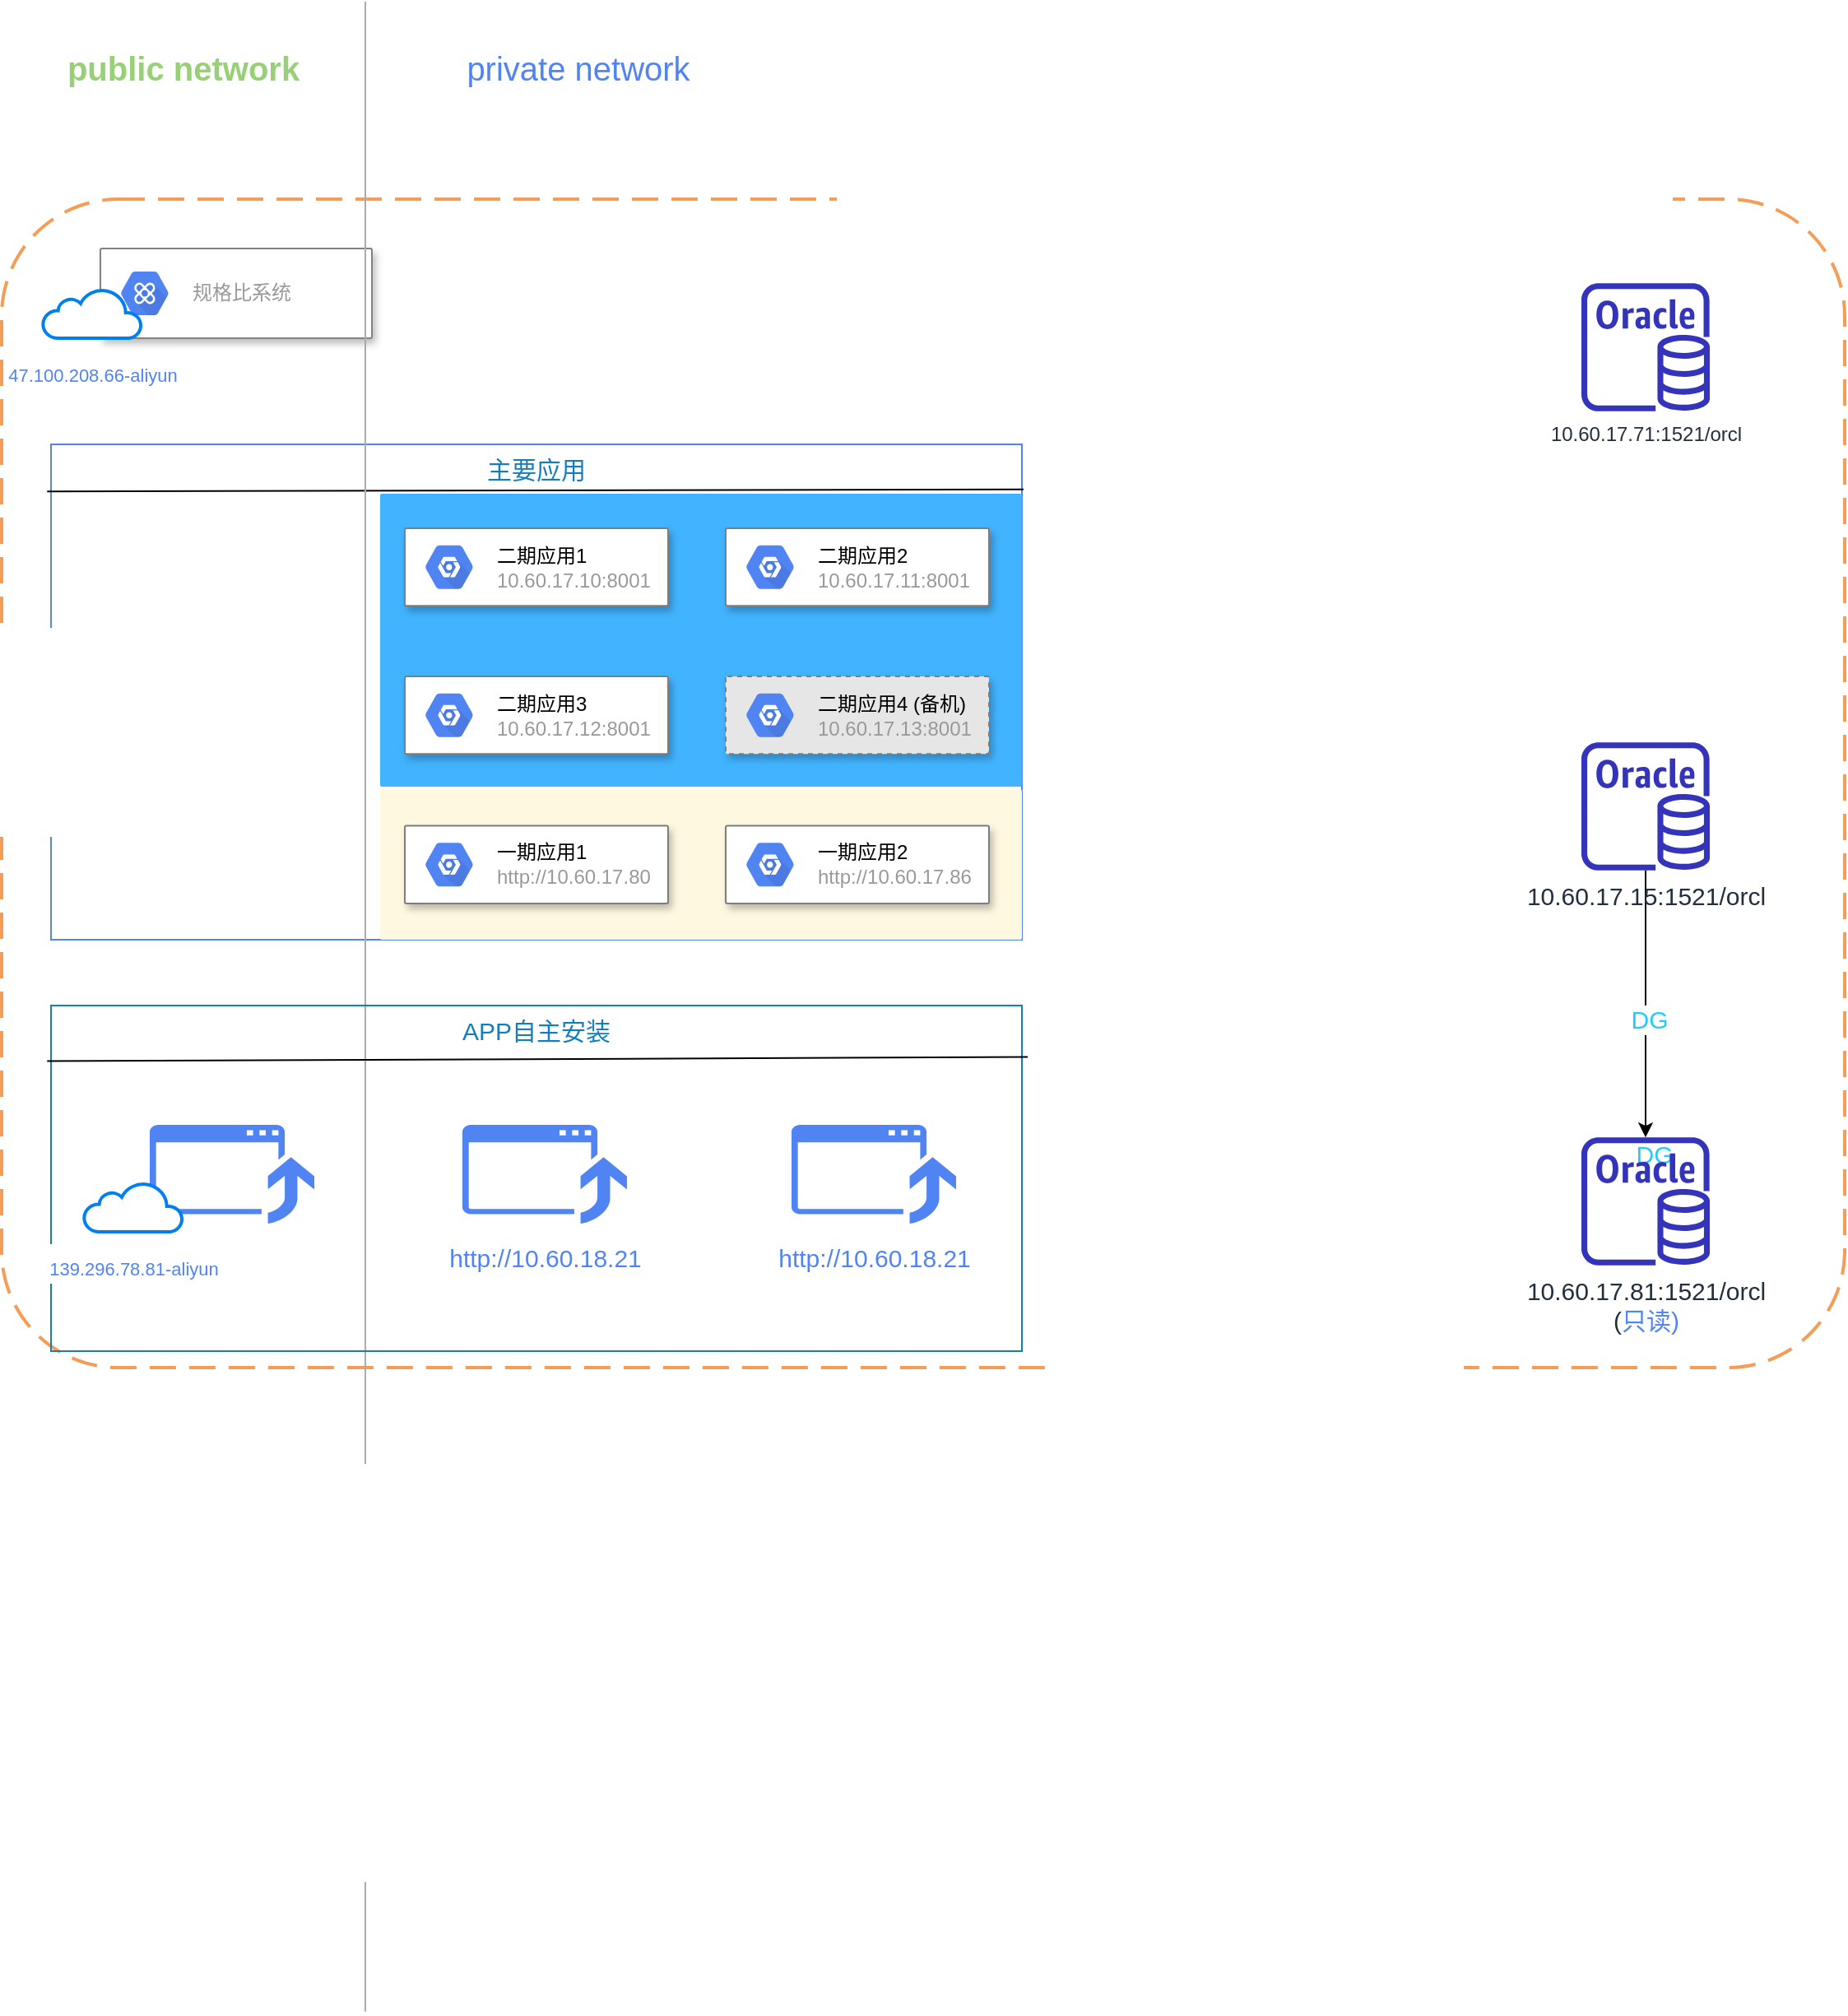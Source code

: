 <mxfile version="14.9.4" type="github">
  <diagram id="OvMRXYn6M10YvkBaGsyY" name="Page-1">
    <mxGraphModel dx="1584" dy="1642" grid="1" gridSize="10" guides="1" tooltips="1" connect="1" arrows="1" fold="1" page="1" pageScale="1" pageWidth="827" pageHeight="1169" math="0" shadow="0">
      <root>
        <mxCell id="0" />
        <mxCell id="1" parent="0" />
        <mxCell id="duqEzK9psxRRmspVJ3qn-2" value="" style="rounded=1;arcSize=10;dashed=1;strokeColor=#F59D56;fillColor=none;gradientColor=none;dashPattern=8 4;strokeWidth=2;align=center;verticalAlign=top;fontSize=20;" vertex="1" parent="1">
          <mxGeometry x="-50" y="60" width="1120" height="710" as="geometry" />
        </mxCell>
        <mxCell id="duqEzK9psxRRmspVJ3qn-43" value="" style="group;dashed=1;" vertex="1" connectable="0" parent="1">
          <mxGeometry x="-20" y="209" width="590" height="301" as="geometry" />
        </mxCell>
        <mxCell id="duqEzK9psxRRmspVJ3qn-41" value="主要应用" style="fillColor=none;verticalAlign=top;fontStyle=0;fontColor=#147EBA;fontSize=15;strokeColor=#5184F3;" vertex="1" parent="duqEzK9psxRRmspVJ3qn-43">
          <mxGeometry width="590" height="301" as="geometry" />
        </mxCell>
        <mxCell id="duqEzK9psxRRmspVJ3qn-84" value="" style="points=[[0,0,0],[0.25,0,0],[0.5,0,0],[0.75,0,0],[1,0,0],[1,0.25,0],[1,0.5,0],[1,0.75,0],[1,1,0],[0.75,1,0],[0.5,1,0],[0.25,1,0],[0,1,0],[0,0.75,0],[0,0.5,0],[0,0.25,0]];rounded=1;absoluteArcSize=1;arcSize=2;html=1;strokeColor=none;gradientColor=none;shadow=0;dashed=0;fontSize=12;fontColor=#9E9E9E;align=left;verticalAlign=top;spacing=10;spacingTop=-4;glass=0;sketch=0;fillColor=#42B4FF;" vertex="1" parent="duqEzK9psxRRmspVJ3qn-43">
          <mxGeometry x="200" y="30" width="390" height="177.96" as="geometry" />
        </mxCell>
        <mxCell id="duqEzK9psxRRmspVJ3qn-42" value="" style="endArrow=none;html=1;labelBackgroundColor=#21CBFF;fontSize=15;fontColor=#21CBFF;exitX=-0.004;exitY=0.095;exitDx=0;exitDy=0;exitPerimeter=0;" edge="1" parent="duqEzK9psxRRmspVJ3qn-43" source="duqEzK9psxRRmspVJ3qn-41">
          <mxGeometry width="50" height="50" relative="1" as="geometry">
            <mxPoint x="1" y="44.631" as="sourcePoint" />
            <mxPoint x="591" y="27.364" as="targetPoint" />
          </mxGeometry>
        </mxCell>
        <mxCell id="duqEzK9psxRRmspVJ3qn-64" value="" style="points=[[0,0,0],[0.25,0,0],[0.5,0,0],[0.75,0,0],[1,0,0],[1,0.25,0],[1,0.5,0],[1,0.75,0],[1,1,0],[0.75,1,0],[0.5,1,0],[0.25,1,0],[0,1,0],[0,0.75,0],[0,0.5,0],[0,0.25,0]];rounded=1;absoluteArcSize=1;arcSize=2;html=1;strokeColor=none;gradientColor=none;shadow=0;dashed=0;fontSize=12;fontColor=#9E9E9E;align=left;verticalAlign=top;spacing=10;spacingTop=-4;fillColor=#FFF8E1;glass=0;sketch=0;" vertex="1" parent="duqEzK9psxRRmspVJ3qn-43">
          <mxGeometry x="200" y="209.788" width="390" height="91.212" as="geometry" />
        </mxCell>
        <mxCell id="duqEzK9psxRRmspVJ3qn-65" value="" style="shadow=1;strokeWidth=1;rounded=1;absoluteArcSize=1;arcSize=2;glass=0;sketch=0;fontSize=15;fontColor=#21CBFF;gradientColor=none;align=center;verticalAlign=top;strokeColor=#7D7D7D;" vertex="1" parent="duqEzK9psxRRmspVJ3qn-43">
          <mxGeometry x="215" y="231.806" width="160" height="47.175" as="geometry" />
        </mxCell>
        <mxCell id="duqEzK9psxRRmspVJ3qn-66" value="&lt;font color=&quot;#000000&quot;&gt;一期应用1&lt;br&gt;&lt;/font&gt;http://10.60.17.80" style="dashed=0;connectable=0;html=1;fillColor=#5184F3;strokeColor=none;shape=mxgraph.gcp2.hexIcon;prIcon=placeholder;part=1;labelPosition=right;verticalLabelPosition=middle;align=left;verticalAlign=middle;spacingLeft=5;fontColor=#999999;fontSize=12;" vertex="1" parent="duqEzK9psxRRmspVJ3qn-65">
          <mxGeometry y="0.5" width="44" height="39" relative="1" as="geometry">
            <mxPoint x="5" y="-19.5" as="offset" />
          </mxGeometry>
        </mxCell>
        <mxCell id="duqEzK9psxRRmspVJ3qn-81" value="" style="shadow=1;strokeWidth=1;rounded=1;absoluteArcSize=1;arcSize=2;glass=0;sketch=0;fontSize=15;fontColor=#21CBFF;gradientColor=none;align=center;verticalAlign=top;strokeColor=#7D7D7D;" vertex="1" parent="duqEzK9psxRRmspVJ3qn-43">
          <mxGeometry x="410" y="231.806" width="160" height="47.175" as="geometry" />
        </mxCell>
        <mxCell id="duqEzK9psxRRmspVJ3qn-82" value="&lt;font color=&quot;#000000&quot;&gt;一期应用2&lt;br&gt;&lt;/font&gt;http://10.60.17.86" style="dashed=0;connectable=0;html=1;fillColor=#5184F3;strokeColor=none;shape=mxgraph.gcp2.hexIcon;prIcon=placeholder;part=1;labelPosition=right;verticalLabelPosition=middle;align=left;verticalAlign=middle;spacingLeft=5;fontColor=#999999;fontSize=12;" vertex="1" parent="duqEzK9psxRRmspVJ3qn-81">
          <mxGeometry y="0.5" width="44" height="39" relative="1" as="geometry">
            <mxPoint x="5" y="-19.5" as="offset" />
          </mxGeometry>
        </mxCell>
        <mxCell id="duqEzK9psxRRmspVJ3qn-83" value="" style="shape=image;html=1;verticalAlign=top;verticalLabelPosition=bottom;labelBackgroundColor=#ffffff;imageAspect=0;aspect=fixed;image=https://cdn4.iconfinder.com/data/icons/logos-brands-5/24/nginx-128.png;rounded=1;shadow=1;glass=0;dashed=1;sketch=0;fontSize=15;fontColor=#21CBFF;strokeColor=#000000;fillColor=#E6E6E6;gradientColor=none;" vertex="1" parent="duqEzK9psxRRmspVJ3qn-43">
          <mxGeometry x="40" y="91.62" width="54.727" height="54.727" as="geometry" />
        </mxCell>
        <mxCell id="duqEzK9psxRRmspVJ3qn-87" value="" style="shadow=1;strokeWidth=1;rounded=1;absoluteArcSize=1;arcSize=2;glass=0;sketch=0;fontSize=15;fontColor=#21CBFF;gradientColor=none;align=center;verticalAlign=top;strokeColor=#7D7D7D;" vertex="1" parent="duqEzK9psxRRmspVJ3qn-43">
          <mxGeometry x="410" y="51.002" width="160" height="47.175" as="geometry" />
        </mxCell>
        <mxCell id="duqEzK9psxRRmspVJ3qn-88" value="&lt;span style=&quot;color: rgb(0 , 0 , 0)&quot;&gt;二期&lt;/span&gt;&lt;font color=&quot;#000000&quot;&gt;应用2&lt;br&gt;&lt;/font&gt;10.60.17.11:8001" style="dashed=0;connectable=0;html=1;fillColor=#5184F3;strokeColor=none;shape=mxgraph.gcp2.hexIcon;prIcon=placeholder;part=1;labelPosition=right;verticalLabelPosition=middle;align=left;verticalAlign=middle;spacingLeft=5;fontColor=#999999;fontSize=12;" vertex="1" parent="duqEzK9psxRRmspVJ3qn-87">
          <mxGeometry y="0.5" width="44" height="39" relative="1" as="geometry">
            <mxPoint x="5" y="-19.5" as="offset" />
          </mxGeometry>
        </mxCell>
        <mxCell id="duqEzK9psxRRmspVJ3qn-85" value="" style="shadow=1;strokeWidth=1;rounded=1;absoluteArcSize=1;arcSize=2;glass=0;sketch=0;fontSize=15;fontColor=#21CBFF;gradientColor=none;align=center;verticalAlign=top;strokeColor=#7D7D7D;" vertex="1" parent="duqEzK9psxRRmspVJ3qn-43">
          <mxGeometry x="215" y="51.002" width="160" height="47.175" as="geometry" />
        </mxCell>
        <mxCell id="duqEzK9psxRRmspVJ3qn-86" value="&lt;font color=&quot;#000000&quot;&gt;二期应用1&lt;/font&gt;&lt;br&gt;10.60.17.10:8001" style="dashed=0;connectable=0;html=1;fillColor=#5184F3;strokeColor=none;shape=mxgraph.gcp2.hexIcon;prIcon=placeholder;part=1;labelPosition=right;verticalLabelPosition=middle;align=left;verticalAlign=middle;spacingLeft=5;fontColor=#999999;fontSize=12;" vertex="1" parent="duqEzK9psxRRmspVJ3qn-85">
          <mxGeometry y="0.5" width="44" height="39" relative="1" as="geometry">
            <mxPoint x="5" y="-19.5" as="offset" />
          </mxGeometry>
        </mxCell>
        <mxCell id="duqEzK9psxRRmspVJ3qn-91" value="" style="shadow=1;strokeWidth=1;rounded=1;absoluteArcSize=1;arcSize=2;glass=0;sketch=0;fontSize=15;fontColor=#21CBFF;gradientColor=none;align=center;verticalAlign=top;strokeColor=#7D7D7D;dashed=1;fillColor=#E6E6E6;" vertex="1" parent="duqEzK9psxRRmspVJ3qn-43">
          <mxGeometry x="410" y="141.001" width="160" height="47.175" as="geometry" />
        </mxCell>
        <mxCell id="duqEzK9psxRRmspVJ3qn-92" value="&lt;span style=&quot;color: rgb(0 , 0 , 0)&quot;&gt;二期&lt;/span&gt;&lt;font color=&quot;#000000&quot;&gt;应用4 (备机)&lt;br&gt;&lt;/font&gt;10.60.17.13:8001" style="dashed=0;connectable=0;html=1;fillColor=#5184F3;strokeColor=none;shape=mxgraph.gcp2.hexIcon;prIcon=placeholder;part=1;labelPosition=right;verticalLabelPosition=middle;align=left;verticalAlign=middle;spacingLeft=5;fontColor=#999999;fontSize=12;" vertex="1" parent="duqEzK9psxRRmspVJ3qn-91">
          <mxGeometry y="0.5" width="44" height="39" relative="1" as="geometry">
            <mxPoint x="5" y="-19.5" as="offset" />
          </mxGeometry>
        </mxCell>
        <mxCell id="duqEzK9psxRRmspVJ3qn-89" value="" style="shadow=1;strokeWidth=1;rounded=1;absoluteArcSize=1;arcSize=2;glass=0;sketch=0;fontSize=15;fontColor=#21CBFF;gradientColor=none;align=center;verticalAlign=top;strokeColor=#7D7D7D;" vertex="1" parent="duqEzK9psxRRmspVJ3qn-43">
          <mxGeometry x="215" y="141.002" width="160" height="47.175" as="geometry" />
        </mxCell>
        <mxCell id="duqEzK9psxRRmspVJ3qn-90" value="&lt;span style=&quot;color: rgb(0 , 0 , 0)&quot;&gt;二期&lt;/span&gt;&lt;font color=&quot;#000000&quot;&gt;应用3&lt;br&gt;&lt;/font&gt;10.60.17.12:8001" style="dashed=0;connectable=0;html=1;fillColor=#5184F3;strokeColor=none;shape=mxgraph.gcp2.hexIcon;prIcon=placeholder;part=1;labelPosition=right;verticalLabelPosition=middle;align=left;verticalAlign=middle;spacingLeft=5;fontColor=#999999;fontSize=12;" vertex="1" parent="duqEzK9psxRRmspVJ3qn-89">
          <mxGeometry y="0.5" width="44" height="39" relative="1" as="geometry">
            <mxPoint x="5" y="-19.5" as="offset" />
          </mxGeometry>
        </mxCell>
        <mxCell id="duqEzK9psxRRmspVJ3qn-35" style="edgeStyle=orthogonalEdgeStyle;rounded=0;orthogonalLoop=1;jettySize=auto;html=1;labelBackgroundColor=#21CBFF;fontSize=15;fontColor=#21CBFF;" edge="1" parent="1" source="duqEzK9psxRRmspVJ3qn-1" target="duqEzK9psxRRmspVJ3qn-33">
          <mxGeometry relative="1" as="geometry">
            <Array as="points" />
          </mxGeometry>
        </mxCell>
        <mxCell id="duqEzK9psxRRmspVJ3qn-37" value="DG" style="edgeLabel;html=1;align=center;verticalAlign=middle;resizable=0;points=[];fontSize=15;fontColor=#21CBFF;" vertex="1" connectable="0" parent="duqEzK9psxRRmspVJ3qn-35">
          <mxGeometry x="0.192" y="5" relative="1" as="geometry">
            <mxPoint y="75" as="offset" />
          </mxGeometry>
        </mxCell>
        <mxCell id="duqEzK9psxRRmspVJ3qn-40" value="DG" style="edgeLabel;html=1;align=center;verticalAlign=middle;resizable=0;points=[];fontSize=15;fontColor=#21CBFF;" vertex="1" connectable="0" parent="duqEzK9psxRRmspVJ3qn-35">
          <mxGeometry x="0.101" y="2" relative="1" as="geometry">
            <mxPoint as="offset" />
          </mxGeometry>
        </mxCell>
        <mxCell id="duqEzK9psxRRmspVJ3qn-1" value="&lt;font style=&quot;font-size: 15px&quot;&gt;10.60.17.15:1521/orcl&lt;/font&gt;" style="outlineConnect=0;fontColor=#232F3E;gradientColor=none;fillColor=#3334B9;strokeColor=none;dashed=0;verticalLabelPosition=bottom;verticalAlign=top;align=center;html=1;fontSize=12;fontStyle=0;aspect=fixed;pointerEvents=1;shape=mxgraph.aws4.rds_oracle_instance;" vertex="1" parent="1">
          <mxGeometry x="910" y="390" width="78" height="78" as="geometry" />
        </mxCell>
        <mxCell id="duqEzK9psxRRmspVJ3qn-21" value="" style="shadow=1;strokeWidth=1;rounded=1;absoluteArcSize=1;arcSize=2;fontSize=20;fontColor=#21CBFF;align=center;verticalAlign=top;strokeColor=#828282;" vertex="1" parent="1">
          <mxGeometry x="10" y="90" width="165" height="54.5" as="geometry" />
        </mxCell>
        <mxCell id="duqEzK9psxRRmspVJ3qn-22" value="规格比系统" style="dashed=0;connectable=0;html=1;fillColor=#5184F3;strokeColor=none;shape=mxgraph.gcp2.hexIcon;prIcon=apigee_api_platform;part=1;labelPosition=right;verticalLabelPosition=middle;align=left;verticalAlign=middle;spacingLeft=5;fontColor=#999999;fontSize=12;" vertex="1" parent="duqEzK9psxRRmspVJ3qn-21">
          <mxGeometry y="0.5" width="44" height="39" relative="1" as="geometry">
            <mxPoint x="5" y="-19.5" as="offset" />
          </mxGeometry>
        </mxCell>
        <mxCell id="duqEzK9psxRRmspVJ3qn-10" value="&lt;font style=&quot;font-size: 11px&quot; color=&quot;#5184f3&quot;&gt;47.100.208.66-aliyun&lt;/font&gt;" style="html=1;verticalLabelPosition=bottom;align=center;labelBackgroundColor=#ffffff;verticalAlign=top;strokeWidth=2;strokeColor=#0080F0;shadow=0;dashed=0;shape=mxgraph.ios7.icons.cloud;fontSize=20;fontColor=#21CBFF;" vertex="1" parent="duqEzK9psxRRmspVJ3qn-21">
          <mxGeometry x="-35" y="24.5" width="60" height="30" as="geometry" />
        </mxCell>
        <mxCell id="duqEzK9psxRRmspVJ3qn-13" value="" style="endArrow=none;html=1;labelBackgroundColor=#21CBFF;fontSize=20;fontColor=#21CBFF;strokeColor=#ABABAB;" edge="1" parent="1">
          <mxGeometry width="50" height="50" relative="1" as="geometry">
            <mxPoint x="171" y="1161.429" as="sourcePoint" />
            <mxPoint x="171" y="-60" as="targetPoint" />
          </mxGeometry>
        </mxCell>
        <mxCell id="duqEzK9psxRRmspVJ3qn-14" value="&lt;font style=&quot;font-size: 20px&quot; color=&quot;#97d077&quot;&gt;public network&lt;/font&gt;" style="text;strokeColor=none;fillColor=none;html=1;fontSize=24;fontStyle=1;verticalAlign=middle;align=center;fontColor=#21CBFF;" vertex="1" parent="1">
          <mxGeometry x="10" y="-40" width="100" height="40" as="geometry" />
        </mxCell>
        <mxCell id="duqEzK9psxRRmspVJ3qn-23" value="10.60.17.71:1521/orcl" style="outlineConnect=0;fontColor=#232F3E;gradientColor=none;fillColor=#3334B9;strokeColor=none;dashed=0;verticalLabelPosition=bottom;verticalAlign=top;align=center;html=1;fontSize=12;fontStyle=0;aspect=fixed;pointerEvents=1;shape=mxgraph.aws4.rds_oracle_instance;" vertex="1" parent="1">
          <mxGeometry x="910" y="111" width="78" height="78" as="geometry" />
        </mxCell>
        <mxCell id="duqEzK9psxRRmspVJ3qn-29" value="&lt;font style=&quot;font-size: 20px ; font-weight: normal&quot; color=&quot;#5184f3&quot;&gt;private network&lt;/font&gt;" style="text;strokeColor=none;fillColor=none;html=1;fontSize=24;fontStyle=1;verticalAlign=middle;align=center;fontColor=#21CBFF;" vertex="1" parent="1">
          <mxGeometry x="250" y="-40" width="100" height="40" as="geometry" />
        </mxCell>
        <mxCell id="duqEzK9psxRRmspVJ3qn-33" value="&lt;font style=&quot;font-size: 15px&quot;&gt;10.60.17.81:1521/orcl&lt;br&gt;(&lt;span style=&quot;color: rgb(81 , 132 , 243) ; background-color: rgb(255 , 255 , 255)&quot;&gt;只读)&lt;/span&gt;&lt;br&gt;&lt;/font&gt;" style="outlineConnect=0;fontColor=#232F3E;gradientColor=none;fillColor=#3334B9;strokeColor=none;dashed=0;verticalLabelPosition=bottom;verticalAlign=top;align=center;html=1;fontSize=12;fontStyle=0;aspect=fixed;pointerEvents=1;shape=mxgraph.aws4.rds_oracle_instance;" vertex="1" parent="1">
          <mxGeometry x="910" y="630" width="78" height="78" as="geometry" />
        </mxCell>
        <mxCell id="duqEzK9psxRRmspVJ3qn-39" value="" style="group" vertex="1" connectable="0" parent="1">
          <mxGeometry x="-20" y="550" width="590" height="210" as="geometry" />
        </mxCell>
        <mxCell id="duqEzK9psxRRmspVJ3qn-5" value="APP自主安装" style="fillColor=none;strokeColor=#147EBA;verticalAlign=top;fontStyle=0;fontColor=#147EBA;fontSize=15;" vertex="1" parent="duqEzK9psxRRmspVJ3qn-39">
          <mxGeometry width="590" height="210" as="geometry" />
        </mxCell>
        <mxCell id="duqEzK9psxRRmspVJ3qn-26" value="&lt;font style=&quot;font-size: 15px&quot; color=&quot;#5184f3&quot;&gt;http://10.60.18.21&lt;/font&gt;" style="pointerEvents=1;shadow=0;dashed=0;html=1;strokeColor=none;labelPosition=center;verticalLabelPosition=bottom;verticalAlign=top;outlineConnect=0;align=center;shape=mxgraph.office.concepts.upgrade_application;fontSize=20;fontColor=#21CBFF;fillColor=#5184F3;" vertex="1" parent="duqEzK9psxRRmspVJ3qn-39">
          <mxGeometry x="250" y="72.5" width="100" height="60" as="geometry" />
        </mxCell>
        <mxCell id="duqEzK9psxRRmspVJ3qn-28" value="" style="endArrow=none;html=1;labelBackgroundColor=#21CBFF;fontSize=15;fontColor=#21CBFF;exitX=-0.004;exitY=0.161;exitDx=0;exitDy=0;exitPerimeter=0;entryX=1.006;entryY=0.149;entryDx=0;entryDy=0;entryPerimeter=0;" edge="1" parent="duqEzK9psxRRmspVJ3qn-39" source="duqEzK9psxRRmspVJ3qn-5" target="duqEzK9psxRRmspVJ3qn-5">
          <mxGeometry width="50" height="50" relative="1" as="geometry">
            <mxPoint y="50" as="sourcePoint" />
            <mxPoint x="50" as="targetPoint" />
          </mxGeometry>
        </mxCell>
        <mxCell id="duqEzK9psxRRmspVJ3qn-31" value="&lt;font style=&quot;font-size: 15px&quot; color=&quot;#5184f3&quot;&gt;http://10.60.18.21&lt;/font&gt;" style="pointerEvents=1;shadow=0;dashed=0;html=1;strokeColor=none;labelPosition=center;verticalLabelPosition=bottom;verticalAlign=top;outlineConnect=0;align=center;shape=mxgraph.office.concepts.upgrade_application;fontSize=20;fontColor=#21CBFF;fillColor=#5184F3;" vertex="1" parent="duqEzK9psxRRmspVJ3qn-39">
          <mxGeometry x="450" y="72.5" width="100" height="60" as="geometry" />
        </mxCell>
        <mxCell id="duqEzK9psxRRmspVJ3qn-27" value="" style="group" vertex="1" connectable="0" parent="duqEzK9psxRRmspVJ3qn-39">
          <mxGeometry x="20" y="72.5" width="140" height="65" as="geometry" />
        </mxCell>
        <mxCell id="duqEzK9psxRRmspVJ3qn-24" value="" style="pointerEvents=1;shadow=0;dashed=0;html=1;strokeColor=none;labelPosition=center;verticalLabelPosition=bottom;verticalAlign=top;outlineConnect=0;align=center;shape=mxgraph.office.concepts.upgrade_application;fontSize=20;fontColor=#21CBFF;fillColor=#5184F3;" vertex="1" parent="duqEzK9psxRRmspVJ3qn-27">
          <mxGeometry x="40" width="100" height="60" as="geometry" />
        </mxCell>
        <mxCell id="duqEzK9psxRRmspVJ3qn-25" value="&lt;font style=&quot;font-size: 11px&quot; color=&quot;#5184f3&quot;&gt;139.296.78.81-aliyun&lt;/font&gt;" style="html=1;verticalLabelPosition=bottom;align=center;labelBackgroundColor=#ffffff;verticalAlign=top;strokeWidth=2;strokeColor=#0080F0;shadow=0;dashed=0;shape=mxgraph.ios7.icons.cloud;fontSize=20;fontColor=#21CBFF;" vertex="1" parent="duqEzK9psxRRmspVJ3qn-27">
          <mxGeometry y="35" width="60" height="30" as="geometry" />
        </mxCell>
      </root>
    </mxGraphModel>
  </diagram>
</mxfile>
